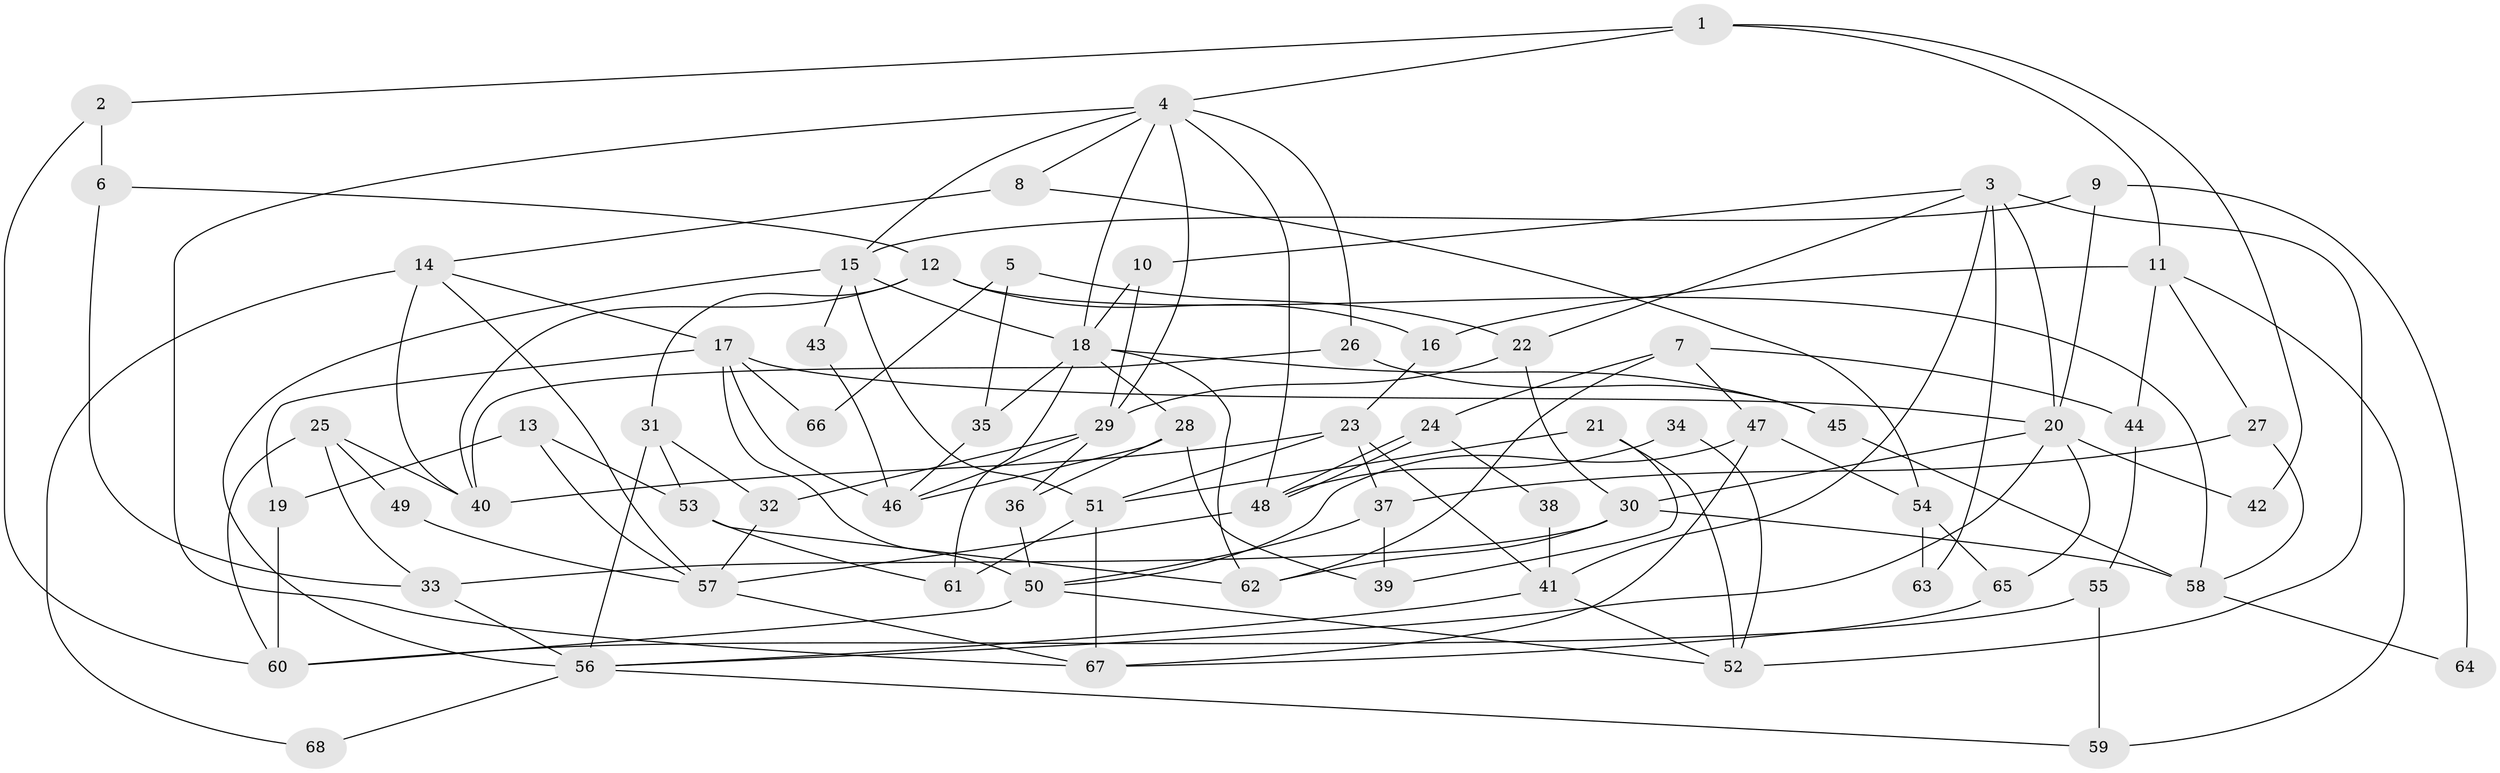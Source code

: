 // coarse degree distribution, {7: 0.075, 6: 0.15, 8: 0.075, 3: 0.275, 10: 0.05, 16: 0.025, 13: 0.025, 5: 0.125, 2: 0.125, 4: 0.075}
// Generated by graph-tools (version 1.1) at 2025/18/03/04/25 18:18:40]
// undirected, 68 vertices, 136 edges
graph export_dot {
graph [start="1"]
  node [color=gray90,style=filled];
  1;
  2;
  3;
  4;
  5;
  6;
  7;
  8;
  9;
  10;
  11;
  12;
  13;
  14;
  15;
  16;
  17;
  18;
  19;
  20;
  21;
  22;
  23;
  24;
  25;
  26;
  27;
  28;
  29;
  30;
  31;
  32;
  33;
  34;
  35;
  36;
  37;
  38;
  39;
  40;
  41;
  42;
  43;
  44;
  45;
  46;
  47;
  48;
  49;
  50;
  51;
  52;
  53;
  54;
  55;
  56;
  57;
  58;
  59;
  60;
  61;
  62;
  63;
  64;
  65;
  66;
  67;
  68;
  1 -- 11;
  1 -- 4;
  1 -- 2;
  1 -- 42;
  2 -- 60;
  2 -- 6;
  3 -- 10;
  3 -- 52;
  3 -- 20;
  3 -- 22;
  3 -- 41;
  3 -- 63;
  4 -- 48;
  4 -- 29;
  4 -- 8;
  4 -- 15;
  4 -- 18;
  4 -- 26;
  4 -- 67;
  5 -- 22;
  5 -- 35;
  5 -- 66;
  6 -- 12;
  6 -- 33;
  7 -- 44;
  7 -- 47;
  7 -- 24;
  7 -- 62;
  8 -- 14;
  8 -- 54;
  9 -- 20;
  9 -- 15;
  9 -- 64;
  10 -- 29;
  10 -- 18;
  11 -- 16;
  11 -- 27;
  11 -- 44;
  11 -- 59;
  12 -- 40;
  12 -- 31;
  12 -- 16;
  12 -- 58;
  13 -- 53;
  13 -- 57;
  13 -- 19;
  14 -- 40;
  14 -- 57;
  14 -- 17;
  14 -- 68;
  15 -- 51;
  15 -- 18;
  15 -- 43;
  15 -- 56;
  16 -- 23;
  17 -- 20;
  17 -- 19;
  17 -- 46;
  17 -- 50;
  17 -- 66;
  18 -- 28;
  18 -- 35;
  18 -- 45;
  18 -- 61;
  18 -- 62;
  19 -- 60;
  20 -- 56;
  20 -- 30;
  20 -- 42;
  20 -- 65;
  21 -- 52;
  21 -- 51;
  21 -- 39;
  22 -- 30;
  22 -- 29;
  23 -- 37;
  23 -- 41;
  23 -- 40;
  23 -- 51;
  24 -- 48;
  24 -- 48;
  24 -- 38;
  25 -- 40;
  25 -- 33;
  25 -- 49;
  25 -- 60;
  26 -- 45;
  26 -- 40;
  27 -- 37;
  27 -- 58;
  28 -- 46;
  28 -- 36;
  28 -- 39;
  29 -- 36;
  29 -- 32;
  29 -- 46;
  30 -- 62;
  30 -- 33;
  30 -- 58;
  31 -- 56;
  31 -- 53;
  31 -- 32;
  32 -- 57;
  33 -- 56;
  34 -- 52;
  34 -- 48;
  35 -- 46;
  36 -- 50;
  37 -- 50;
  37 -- 39;
  38 -- 41;
  41 -- 56;
  41 -- 52;
  43 -- 46;
  44 -- 55;
  45 -- 58;
  47 -- 50;
  47 -- 67;
  47 -- 54;
  48 -- 57;
  49 -- 57;
  50 -- 60;
  50 -- 52;
  51 -- 67;
  51 -- 61;
  53 -- 61;
  53 -- 62;
  54 -- 63;
  54 -- 65;
  55 -- 59;
  55 -- 60;
  56 -- 59;
  56 -- 68;
  57 -- 67;
  58 -- 64;
  65 -- 67;
}
